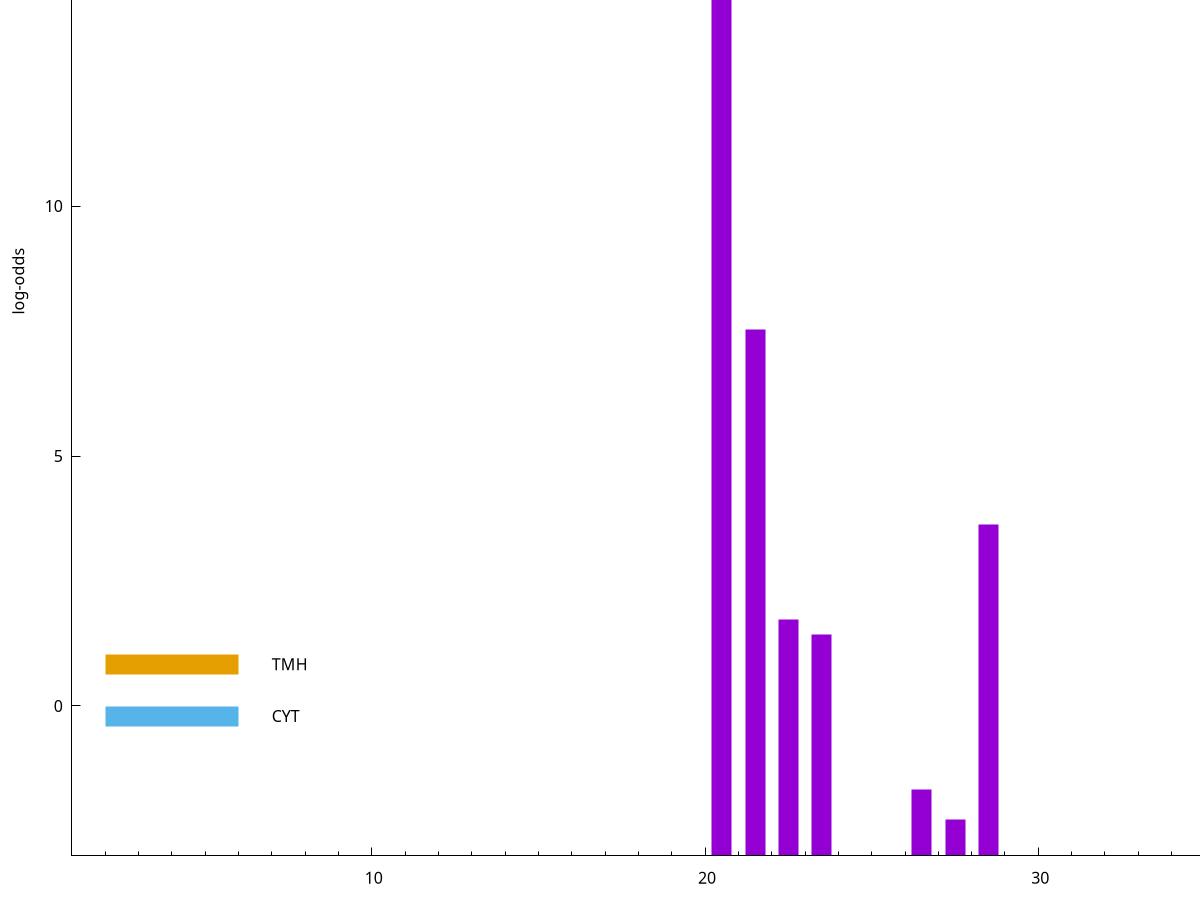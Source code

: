 set title "LipoP predictions for SRR5666458.gff"
set size 2., 1.4
set xrange [1:70] 
set mxtics 10
set yrange [-3:20]
set y2range [0:23]
set ylabel "log-odds"
set term postscript eps color solid "Helvetica" 30
set output "SRR5666458.gff28.eps"
set arrow from 2,15.2304 to 6,15.2304 nohead lt 1 lw 20
set label "SpI" at 7,15.2304
set arrow from 2,0.832258 to 6,0.832258 nohead lt 4 lw 20
set label "TMH" at 7,0.832258
set arrow from 2,-0.200913 to 6,-0.200913 nohead lt 3 lw 20
set label "CYT" at 7,-0.200913
set arrow from 2,15.2304 to 6,15.2304 nohead lt 1 lw 20
set label "SpI" at 7,15.2304
# NOTE: The scores below are the log-odds scores with the threshold
# NOTE: subtracted (a hack to make gnuplot make the histogram all
# NOTE: look nice).
plot "-" axes x1y2 title "" with impulses lt 1 lw 20
20.500000 18.222700
21.500000 10.536320
28.500000 6.630160
22.500000 4.728170
23.500000 4.438530
26.500000 1.319040
27.500000 0.724610
e
exit
